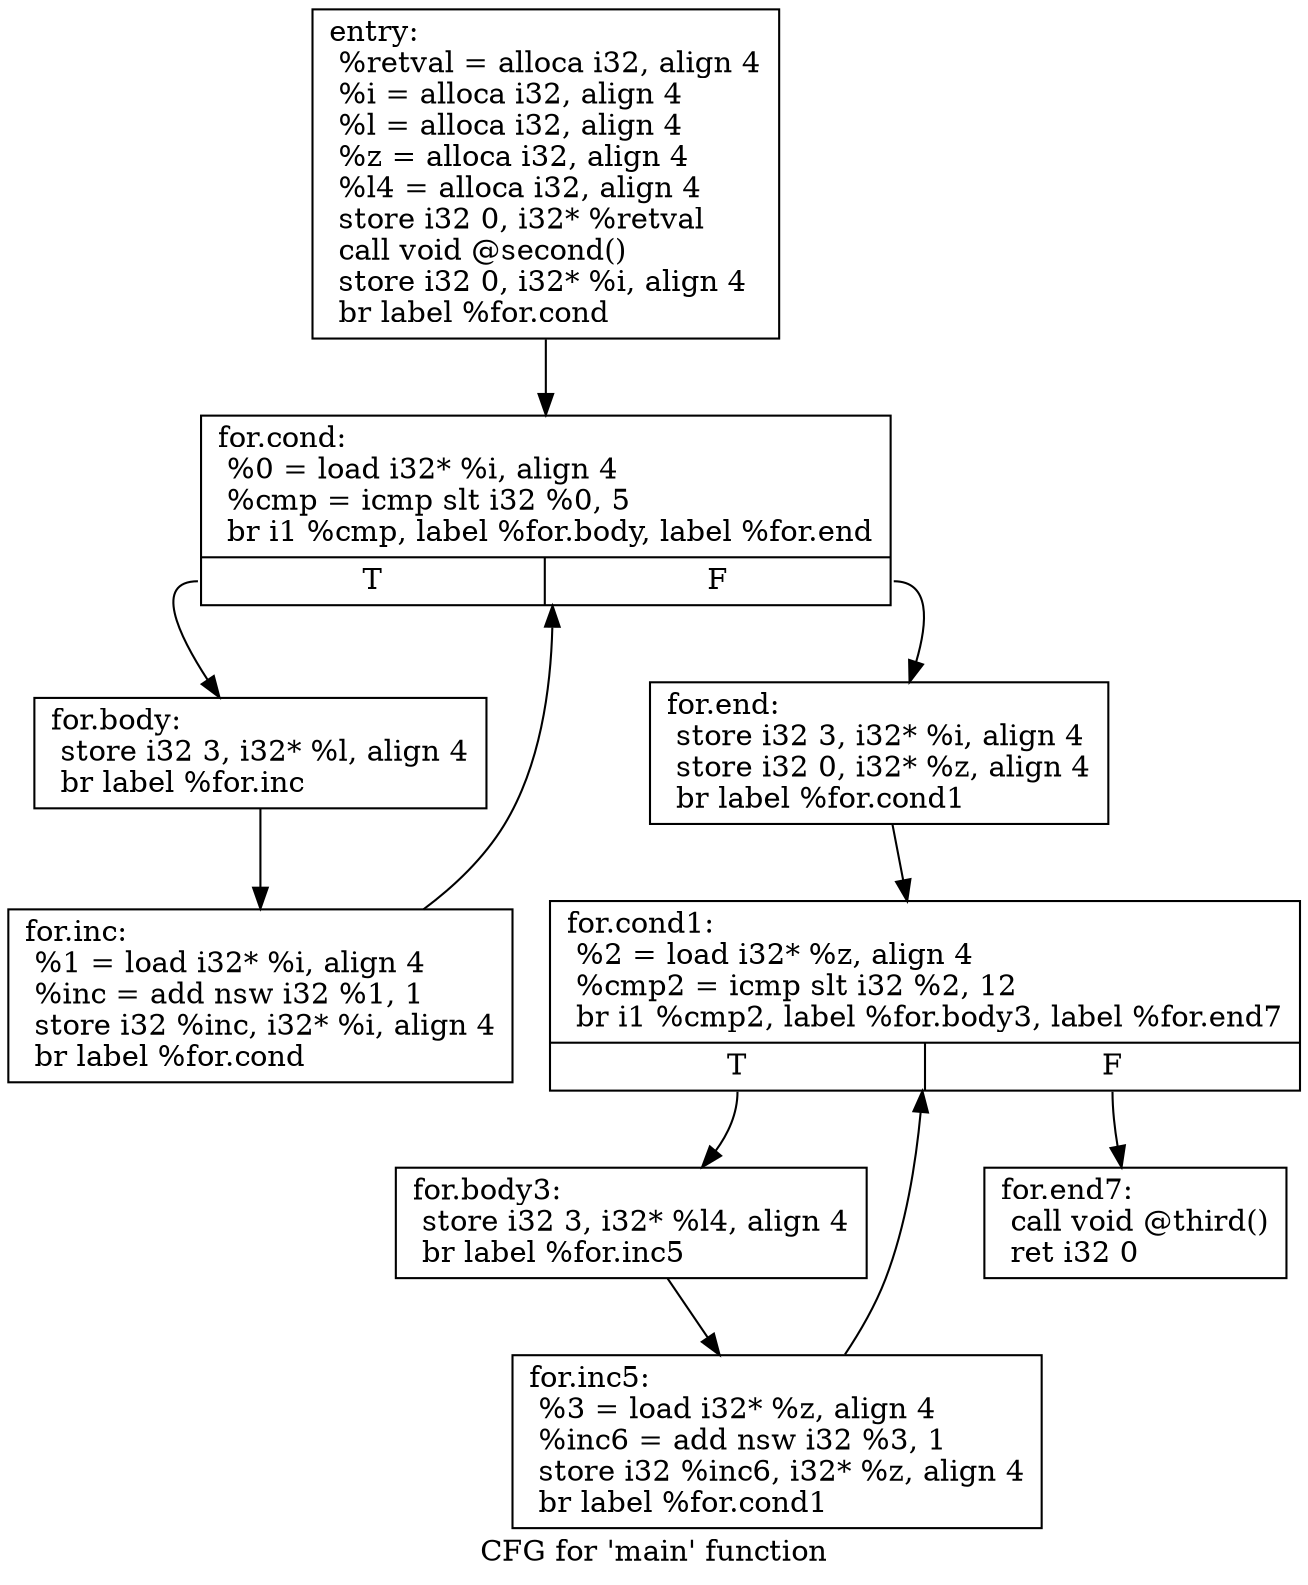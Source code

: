 digraph "CFG for 'main' function" {
	label="CFG for 'main' function";

	Node0x1ebef00 [shape=record,label="{entry:\l  %retval = alloca i32, align 4\l  %i = alloca i32, align 4\l  %l = alloca i32, align 4\l  %z = alloca i32, align 4\l  %l4 = alloca i32, align 4\l  store i32 0, i32* %retval\l  call void @second()\l  store i32 0, i32* %i, align 4\l  br label %for.cond\l}"];
	Node0x1ebef00 -> Node0x1ebf5d0;
	Node0x1ebf5d0 [shape=record,label="{for.cond:                                         \l  %0 = load i32* %i, align 4\l  %cmp = icmp slt i32 %0, 5\l  br i1 %cmp, label %for.body, label %for.end\l|{<s0>T|<s1>F}}"];
	Node0x1ebf5d0:s0 -> Node0x1ebf880;
	Node0x1ebf5d0:s1 -> Node0x1ebf940;
	Node0x1ebf880 [shape=record,label="{for.body:                                         \l  store i32 3, i32* %l, align 4\l  br label %for.inc\l}"];
	Node0x1ebf880 -> Node0x1ebfb00;
	Node0x1ebfb00 [shape=record,label="{for.inc:                                          \l  %1 = load i32* %i, align 4\l  %inc = add nsw i32 %1, 1\l  store i32 %inc, i32* %i, align 4\l  br label %for.cond\l}"];
	Node0x1ebfb00 -> Node0x1ebf5d0;
	Node0x1ebf940 [shape=record,label="{for.end:                                          \l  store i32 3, i32* %i, align 4\l  store i32 0, i32* %z, align 4\l  br label %for.cond1\l}"];
	Node0x1ebf940 -> Node0x1ebff60;
	Node0x1ebff60 [shape=record,label="{for.cond1:                                        \l  %2 = load i32* %z, align 4\l  %cmp2 = icmp slt i32 %2, 12\l  br i1 %cmp2, label %for.body3, label %for.end7\l|{<s0>T|<s1>F}}"];
	Node0x1ebff60:s0 -> Node0x1ebefe0;
	Node0x1ebff60:s1 -> Node0x1ec0320;
	Node0x1ebefe0 [shape=record,label="{for.body3:                                        \l  store i32 3, i32* %l4, align 4\l  br label %for.inc5\l}"];
	Node0x1ebefe0 -> Node0x1ec0530;
	Node0x1ec0530 [shape=record,label="{for.inc5:                                         \l  %3 = load i32* %z, align 4\l  %inc6 = add nsw i32 %3, 1\l  store i32 %inc6, i32* %z, align 4\l  br label %for.cond1\l}"];
	Node0x1ec0530 -> Node0x1ebff60;
	Node0x1ec0320 [shape=record,label="{for.end7:                                         \l  call void @third()\l  ret i32 0\l}"];
}
